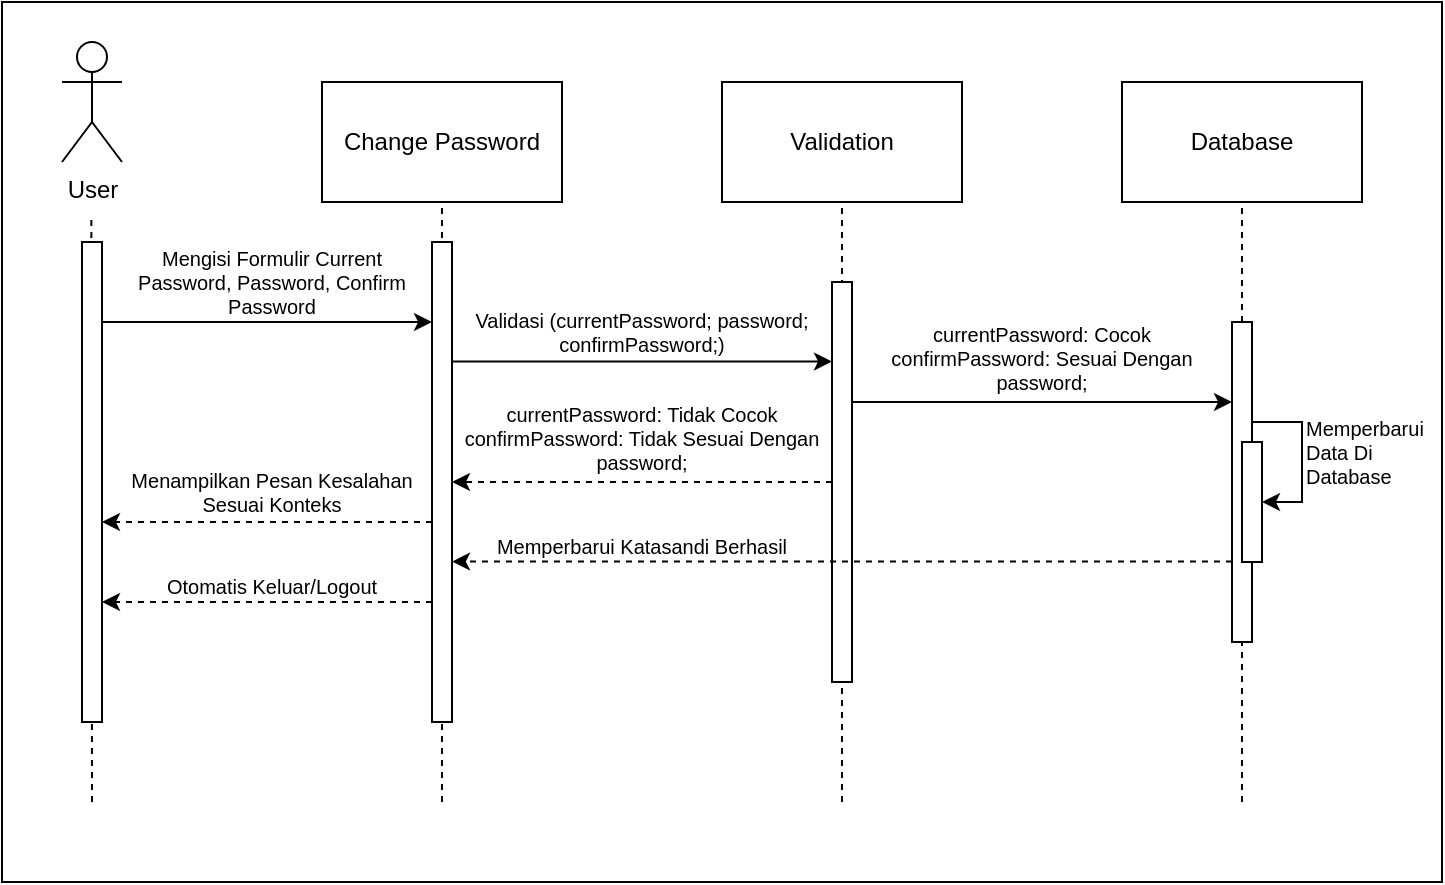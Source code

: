 <mxfile version="26.0.16">
  <diagram name="Page-1" id="mQslGHnj-2zkQDmir7r8">
    <mxGraphModel dx="989" dy="577" grid="1" gridSize="10" guides="1" tooltips="1" connect="1" arrows="1" fold="1" page="1" pageScale="1" pageWidth="1700" pageHeight="1100" math="0" shadow="0">
      <root>
        <mxCell id="0" />
        <mxCell id="1" parent="0" />
        <mxCell id="oO_7tHraXSoP0F6KC2gU-4" value="" style="rounded=0;whiteSpace=wrap;html=1;fillColor=none;" parent="1" vertex="1">
          <mxGeometry x="280" y="120" width="720" height="440" as="geometry" />
        </mxCell>
        <mxCell id="DrCY6xmhCjI5dFeIECTQ-1" value="User" style="shape=umlActor;verticalLabelPosition=bottom;verticalAlign=top;html=1;outlineConnect=0;" parent="1" vertex="1">
          <mxGeometry x="310" y="140" width="30" height="60" as="geometry" />
        </mxCell>
        <mxCell id="DrCY6xmhCjI5dFeIECTQ-2" value="Change Password" style="rounded=0;whiteSpace=wrap;html=1;" parent="1" vertex="1">
          <mxGeometry x="440" y="160" width="120" height="60" as="geometry" />
        </mxCell>
        <mxCell id="DrCY6xmhCjI5dFeIECTQ-3" value="Validation" style="rounded=0;whiteSpace=wrap;html=1;" parent="1" vertex="1">
          <mxGeometry x="640" y="160" width="120" height="60" as="geometry" />
        </mxCell>
        <mxCell id="DrCY6xmhCjI5dFeIECTQ-4" value="Database" style="rounded=0;whiteSpace=wrap;html=1;" parent="1" vertex="1">
          <mxGeometry x="840" y="160" width="120" height="60" as="geometry" />
        </mxCell>
        <mxCell id="DrCY6xmhCjI5dFeIECTQ-11" value="" style="endArrow=none;dashed=1;html=1;rounded=0;entryX=0.5;entryY=1;entryDx=0;entryDy=0;" parent="1" target="DrCY6xmhCjI5dFeIECTQ-2" edge="1">
          <mxGeometry width="50" height="50" relative="1" as="geometry">
            <mxPoint x="500" y="520" as="sourcePoint" />
            <mxPoint x="450" y="280" as="targetPoint" />
          </mxGeometry>
        </mxCell>
        <mxCell id="DrCY6xmhCjI5dFeIECTQ-12" value="" style="endArrow=none;dashed=1;html=1;rounded=0;entryX=0.5;entryY=1;entryDx=0;entryDy=0;" parent="1" target="DrCY6xmhCjI5dFeIECTQ-3" edge="1">
          <mxGeometry width="50" height="50" relative="1" as="geometry">
            <mxPoint x="700" y="520" as="sourcePoint" />
            <mxPoint x="510" y="230" as="targetPoint" />
          </mxGeometry>
        </mxCell>
        <mxCell id="DrCY6xmhCjI5dFeIECTQ-14" value="" style="endArrow=none;dashed=1;html=1;rounded=0;entryX=0.5;entryY=1;entryDx=0;entryDy=0;" parent="1" source="DrCY6xmhCjI5dFeIECTQ-15" target="DrCY6xmhCjI5dFeIECTQ-4" edge="1">
          <mxGeometry width="50" height="50" relative="1" as="geometry">
            <mxPoint x="899.73" y="550" as="sourcePoint" />
            <mxPoint x="899.73" y="260" as="targetPoint" />
          </mxGeometry>
        </mxCell>
        <mxCell id="DrCY6xmhCjI5dFeIECTQ-17" value="" style="endArrow=classic;html=1;rounded=0;fontSize=10;" parent="1" target="DrCY6xmhCjI5dFeIECTQ-7" edge="1">
          <mxGeometry width="50" height="50" relative="1" as="geometry">
            <mxPoint x="330" y="280" as="sourcePoint" />
            <mxPoint x="485" y="280" as="targetPoint" />
          </mxGeometry>
        </mxCell>
        <mxCell id="DrCY6xmhCjI5dFeIECTQ-18" value="" style="endArrow=classic;html=1;rounded=0;fontSize=10;" parent="1" edge="1">
          <mxGeometry width="50" height="50" relative="1" as="geometry">
            <mxPoint x="505" y="299.77" as="sourcePoint" />
            <mxPoint x="695" y="299.77" as="targetPoint" />
          </mxGeometry>
        </mxCell>
        <mxCell id="DrCY6xmhCjI5dFeIECTQ-19" value="" style="endArrow=classic;html=1;rounded=0;fontSize=10;" parent="1" target="DrCY6xmhCjI5dFeIECTQ-15" edge="1">
          <mxGeometry width="50" height="50" relative="1" as="geometry">
            <mxPoint x="705" y="320" as="sourcePoint" />
            <mxPoint x="890" y="320" as="targetPoint" />
          </mxGeometry>
        </mxCell>
        <mxCell id="DrCY6xmhCjI5dFeIECTQ-21" value="&lt;font&gt;Mengisi Formulir Current Password, Password, Confirm Password&lt;/font&gt;" style="text;html=1;align=center;verticalAlign=middle;whiteSpace=wrap;rounded=0;fontSize=10;" parent="1" vertex="1">
          <mxGeometry x="340" y="245" width="150" height="30" as="geometry" />
        </mxCell>
        <mxCell id="DrCY6xmhCjI5dFeIECTQ-22" value="Validasi (currentPassword; password; confirmPassword;)" style="text;html=1;align=center;verticalAlign=middle;whiteSpace=wrap;rounded=0;fontSize=10;" parent="1" vertex="1">
          <mxGeometry x="510" y="270" width="180" height="30" as="geometry" />
        </mxCell>
        <mxCell id="DrCY6xmhCjI5dFeIECTQ-23" value="currentPassword: Cocok&lt;div&gt;confirmPassword: Sesuai Dengan password;&lt;/div&gt;" style="text;html=1;align=center;verticalAlign=middle;whiteSpace=wrap;rounded=0;fontSize=10;" parent="1" vertex="1">
          <mxGeometry x="710" y="283" width="180" height="30" as="geometry" />
        </mxCell>
        <mxCell id="DrCY6xmhCjI5dFeIECTQ-26" value="" style="endArrow=classic;html=1;rounded=0;dashed=1;fontSize=10;" parent="1" target="DrCY6xmhCjI5dFeIECTQ-7" edge="1">
          <mxGeometry width="50" height="50" relative="1" as="geometry">
            <mxPoint x="695" y="360" as="sourcePoint" />
            <mxPoint x="515" y="360" as="targetPoint" />
          </mxGeometry>
        </mxCell>
        <mxCell id="DrCY6xmhCjI5dFeIECTQ-30" value="" style="endArrow=classic;html=1;rounded=0;entryX=1;entryY=0.5;entryDx=0;entryDy=0;edgeStyle=orthogonalEdgeStyle;fontSize=10;" parent="1" target="blcx4EMWDpK-FIBMZfJP-8" edge="1">
          <mxGeometry width="50" height="50" relative="1" as="geometry">
            <mxPoint x="905" y="330" as="sourcePoint" />
            <mxPoint x="960" y="340" as="targetPoint" />
            <Array as="points">
              <mxPoint x="930" y="330" />
              <mxPoint x="930" y="370" />
            </Array>
          </mxGeometry>
        </mxCell>
        <mxCell id="DrCY6xmhCjI5dFeIECTQ-31" value="Memperbarui Data Di Database" style="text;html=1;align=left;verticalAlign=middle;whiteSpace=wrap;rounded=0;fontSize=10;" parent="1" vertex="1">
          <mxGeometry x="930" y="330" width="70" height="30" as="geometry" />
        </mxCell>
        <mxCell id="DrCY6xmhCjI5dFeIECTQ-7" value="" style="html=1;points=[[0,0,0,0,5],[0,1,0,0,-5],[1,0,0,0,5],[1,1,0,0,-5]];perimeter=orthogonalPerimeter;outlineConnect=0;targetShapes=umlLifeline;portConstraint=eastwest;newEdgeStyle={&quot;curved&quot;:0,&quot;rounded&quot;:0};fontSize=10;" parent="1" vertex="1">
          <mxGeometry x="495" y="240" width="10" height="240" as="geometry" />
        </mxCell>
        <mxCell id="2G28basbIs-I3qBXTgBx-2" value="" style="endArrow=none;dashed=1;html=1;rounded=0;entryX=0.5;entryY=1;entryDx=0;entryDy=0;" parent="1" edge="1">
          <mxGeometry width="50" height="50" relative="1" as="geometry">
            <mxPoint x="325" y="520" as="sourcePoint" />
            <mxPoint x="324.67" y="226" as="targetPoint" />
          </mxGeometry>
        </mxCell>
        <mxCell id="2G28basbIs-I3qBXTgBx-1" value="" style="html=1;points=[[0,0,0,0,5],[0,1,0,0,-5],[1,0,0,0,5],[1,1,0,0,-5]];perimeter=orthogonalPerimeter;outlineConnect=0;targetShapes=umlLifeline;portConstraint=eastwest;newEdgeStyle={&quot;curved&quot;:0,&quot;rounded&quot;:0};" parent="1" vertex="1">
          <mxGeometry x="320" y="240" width="10" height="240" as="geometry" />
        </mxCell>
        <mxCell id="blcx4EMWDpK-FIBMZfJP-1" value="" style="endArrow=none;dashed=1;html=1;rounded=0;entryX=0.5;entryY=1;entryDx=0;entryDy=0;fontSize=10;" parent="1" target="DrCY6xmhCjI5dFeIECTQ-15" edge="1">
          <mxGeometry width="50" height="50" relative="1" as="geometry">
            <mxPoint x="900" y="520" as="sourcePoint" />
            <mxPoint x="900" y="220" as="targetPoint" />
          </mxGeometry>
        </mxCell>
        <mxCell id="DrCY6xmhCjI5dFeIECTQ-15" value="" style="html=1;points=[[0,0,0,0,5],[0,1,0,0,-5],[1,0,0,0,5],[1,1,0,0,-5]];perimeter=orthogonalPerimeter;outlineConnect=0;targetShapes=umlLifeline;portConstraint=eastwest;newEdgeStyle={&quot;curved&quot;:0,&quot;rounded&quot;:0};fontSize=10;" parent="1" vertex="1">
          <mxGeometry x="895" y="280" width="10" height="160" as="geometry" />
        </mxCell>
        <mxCell id="blcx4EMWDpK-FIBMZfJP-8" value="" style="rounded=0;whiteSpace=wrap;html=1;fontSize=10;" parent="1" vertex="1">
          <mxGeometry x="900" y="340" width="10" height="60" as="geometry" />
        </mxCell>
        <mxCell id="blcx4EMWDpK-FIBMZfJP-10" value="currentPassword: Tidak Cocok&lt;div&gt;confirmPassword: Tidak Sesuai Dengan password;&lt;/div&gt;" style="text;html=1;align=center;verticalAlign=middle;whiteSpace=wrap;rounded=0;fontSize=10;" parent="1" vertex="1">
          <mxGeometry x="510" y="323" width="180" height="30" as="geometry" />
        </mxCell>
        <mxCell id="DrCY6xmhCjI5dFeIECTQ-13" value="" style="html=1;points=[[0,0,0,0,5],[0,1,0,0,-5],[1,0,0,0,5],[1,1,0,0,-5]];perimeter=orthogonalPerimeter;outlineConnect=0;targetShapes=umlLifeline;portConstraint=eastwest;newEdgeStyle={&quot;curved&quot;:0,&quot;rounded&quot;:0};verticalAlign=top;fontSize=10;" parent="1" vertex="1">
          <mxGeometry x="695" y="260" width="10" height="200" as="geometry" />
        </mxCell>
        <mxCell id="blcx4EMWDpK-FIBMZfJP-12" value="" style="endArrow=classic;html=1;rounded=0;dashed=1;fontSize=10;" parent="1" source="DrCY6xmhCjI5dFeIECTQ-7" edge="1">
          <mxGeometry width="50" height="50" relative="1" as="geometry">
            <mxPoint x="500" y="380" as="sourcePoint" />
            <mxPoint x="330" y="380" as="targetPoint" />
          </mxGeometry>
        </mxCell>
        <mxCell id="blcx4EMWDpK-FIBMZfJP-13" value="Menampilkan Pesan Kesalahan Sesuai Konteks" style="text;html=1;align=center;verticalAlign=middle;whiteSpace=wrap;rounded=0;fontSize=10;" parent="1" vertex="1">
          <mxGeometry x="340" y="350" width="150" height="30" as="geometry" />
        </mxCell>
        <mxCell id="blcx4EMWDpK-FIBMZfJP-14" value="" style="endArrow=classic;html=1;rounded=0;dashed=1;fontSize=10;" parent="1" source="DrCY6xmhCjI5dFeIECTQ-15" edge="1">
          <mxGeometry width="50" height="50" relative="1" as="geometry">
            <mxPoint x="890" y="400" as="sourcePoint" />
            <mxPoint x="505" y="399.8" as="targetPoint" />
          </mxGeometry>
        </mxCell>
        <mxCell id="blcx4EMWDpK-FIBMZfJP-15" value="&lt;span style=&quot;text-align: left;&quot;&gt;Memperbarui Katasandi Berhasil&lt;/span&gt;" style="text;html=1;align=center;verticalAlign=middle;whiteSpace=wrap;rounded=0;fontSize=10;" parent="1" vertex="1">
          <mxGeometry x="510" y="377" width="180" height="30" as="geometry" />
        </mxCell>
        <mxCell id="oO_7tHraXSoP0F6KC2gU-2" value="" style="endArrow=classic;html=1;rounded=0;dashed=1;fontSize=10;" parent="1" edge="1">
          <mxGeometry width="50" height="50" relative="1" as="geometry">
            <mxPoint x="495" y="420" as="sourcePoint" />
            <mxPoint x="330" y="420" as="targetPoint" />
          </mxGeometry>
        </mxCell>
        <mxCell id="oO_7tHraXSoP0F6KC2gU-3" value="Otomatis Keluar/Logout" style="text;html=1;align=center;verticalAlign=middle;whiteSpace=wrap;rounded=0;fontSize=10;" parent="1" vertex="1">
          <mxGeometry x="340" y="397" width="150" height="30" as="geometry" />
        </mxCell>
      </root>
    </mxGraphModel>
  </diagram>
</mxfile>
